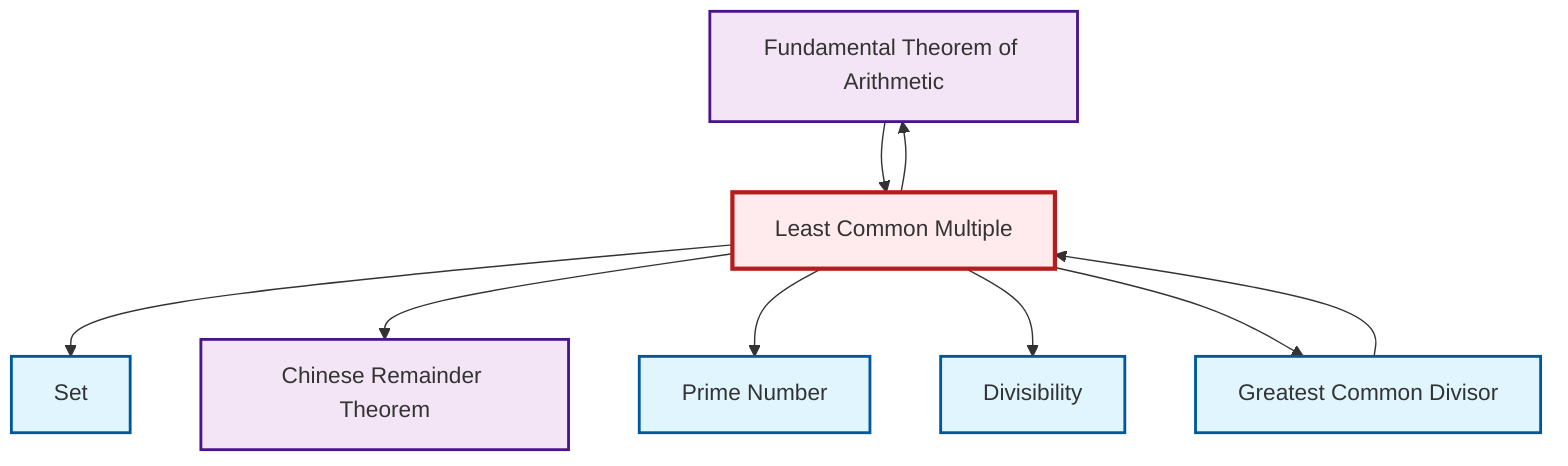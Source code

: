 graph TD
    classDef definition fill:#e1f5fe,stroke:#01579b,stroke-width:2px
    classDef theorem fill:#f3e5f5,stroke:#4a148c,stroke-width:2px
    classDef axiom fill:#fff3e0,stroke:#e65100,stroke-width:2px
    classDef example fill:#e8f5e9,stroke:#1b5e20,stroke-width:2px
    classDef current fill:#ffebee,stroke:#b71c1c,stroke-width:3px
    def-set["Set"]:::definition
    thm-chinese-remainder["Chinese Remainder Theorem"]:::theorem
    thm-fundamental-arithmetic["Fundamental Theorem of Arithmetic"]:::theorem
    def-prime["Prime Number"]:::definition
    def-divisibility["Divisibility"]:::definition
    def-lcm["Least Common Multiple"]:::definition
    def-gcd["Greatest Common Divisor"]:::definition
    def-lcm --> def-set
    def-lcm --> thm-chinese-remainder
    thm-fundamental-arithmetic --> def-lcm
    def-lcm --> def-prime
    def-lcm --> def-divisibility
    def-lcm --> thm-fundamental-arithmetic
    def-gcd --> def-lcm
    def-lcm --> def-gcd
    class def-lcm current